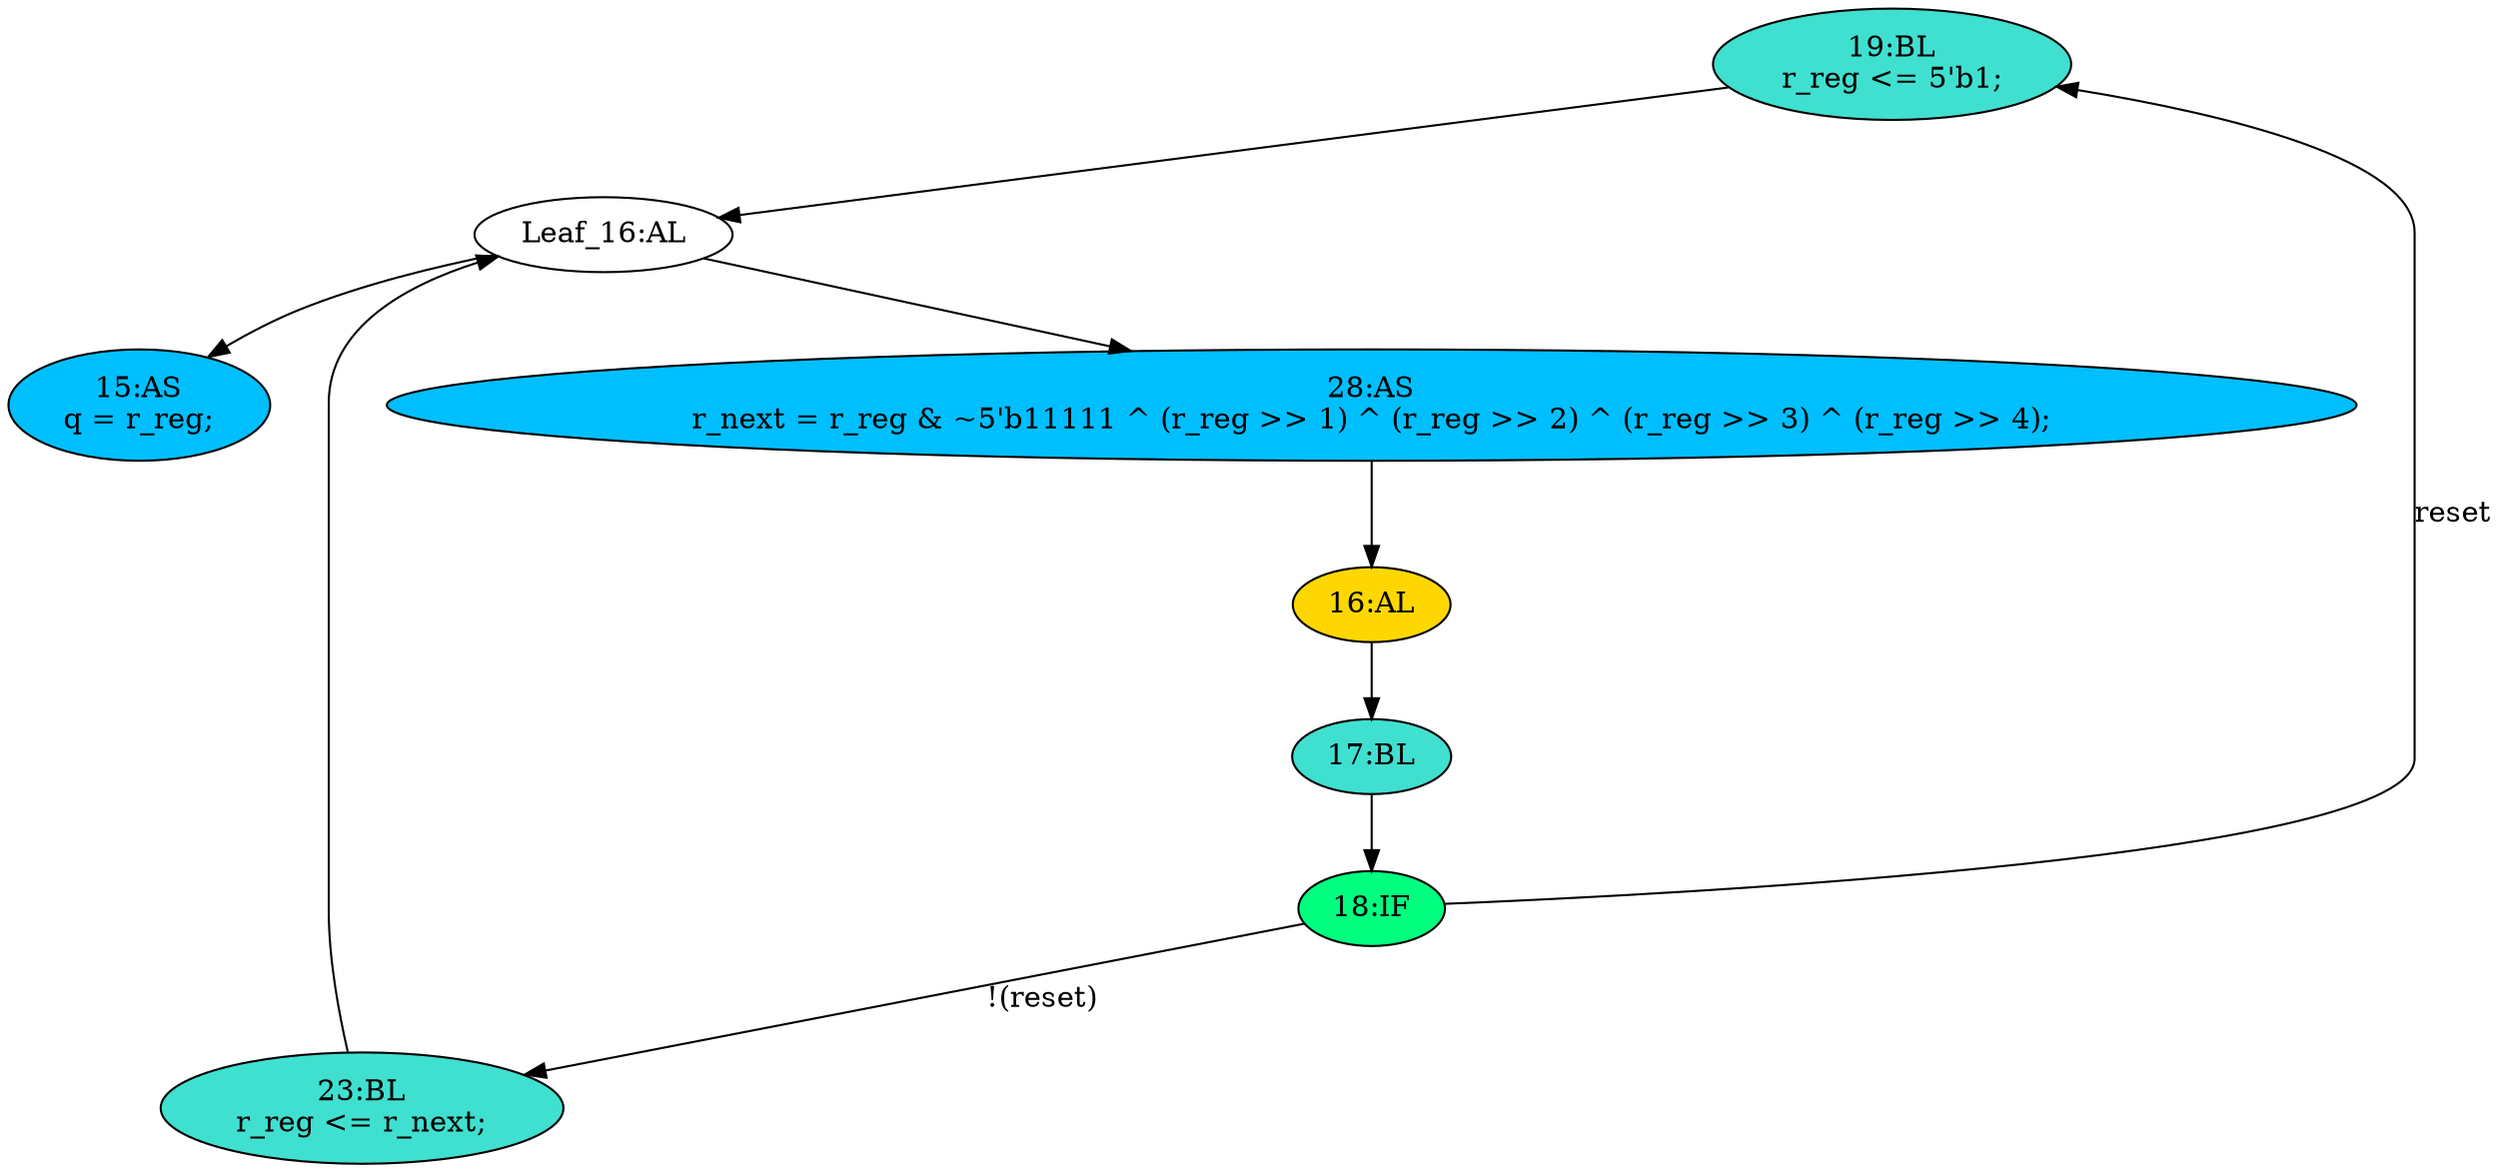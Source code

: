 strict digraph "compose( ,  )" {
	node [label="\N"];
	"19:BL"	[ast="<pyverilog.vparser.ast.Block object at 0x7f90545a3210>",
		fillcolor=turquoise,
		label="19:BL
r_reg <= 5'b1;",
		statements="[<pyverilog.vparser.ast.NonblockingSubstitution object at 0x7f905454e550>]",
		style=filled,
		typ=Block];
	"Leaf_16:AL"	[def_var="['r_reg']",
		label="Leaf_16:AL"];
	"19:BL" -> "Leaf_16:AL"	[cond="[]",
		lineno=None];
	"28:AS"	[ast="<pyverilog.vparser.ast.Assign object at 0x7f9057c64190>",
		def_var="['r_next']",
		fillcolor=deepskyblue,
		label="28:AS
r_next = r_reg & ~5'b11111 ^ (r_reg >> 1) ^ (r_reg >> 2) ^ (r_reg >> 3) ^ (r_reg >> 4);",
		statements="[]",
		style=filled,
		typ=Assign,
		use_var="['r_reg', 'r_reg', 'r_reg', 'r_reg', 'r_reg']"];
	"16:AL"	[ast="<pyverilog.vparser.ast.Always object at 0x7f90545a34d0>",
		clk_sens=True,
		fillcolor=gold,
		label="16:AL",
		sens="['clk']",
		statements="[]",
		style=filled,
		typ=Always,
		use_var="['reset', 'r_next']"];
	"28:AS" -> "16:AL";
	"Leaf_16:AL" -> "28:AS";
	"15:AS"	[ast="<pyverilog.vparser.ast.Assign object at 0x7f9054556750>",
		def_var="['q']",
		fillcolor=deepskyblue,
		label="15:AS
q = r_reg;",
		statements="[]",
		style=filled,
		typ=Assign,
		use_var="['r_reg']"];
	"Leaf_16:AL" -> "15:AS";
	"18:IF"	[ast="<pyverilog.vparser.ast.IfStatement object at 0x7f905454e290>",
		fillcolor=springgreen,
		label="18:IF",
		statements="[]",
		style=filled,
		typ=IfStatement];
	"18:IF" -> "19:BL"	[cond="['reset']",
		label=reset,
		lineno=18];
	"23:BL"	[ast="<pyverilog.vparser.ast.Block object at 0x7f90545b1450>",
		fillcolor=turquoise,
		label="23:BL
r_reg <= r_next;",
		statements="[<pyverilog.vparser.ast.NonblockingSubstitution object at 0x7f90545b1390>]",
		style=filled,
		typ=Block];
	"18:IF" -> "23:BL"	[cond="['reset']",
		label="!(reset)",
		lineno=18];
	"17:BL"	[ast="<pyverilog.vparser.ast.Block object at 0x7f90545a3e10>",
		fillcolor=turquoise,
		label="17:BL",
		statements="[]",
		style=filled,
		typ=Block];
	"16:AL" -> "17:BL"	[cond="[]",
		lineno=None];
	"17:BL" -> "18:IF"	[cond="[]",
		lineno=None];
	"23:BL" -> "Leaf_16:AL"	[cond="[]",
		lineno=None];
}
